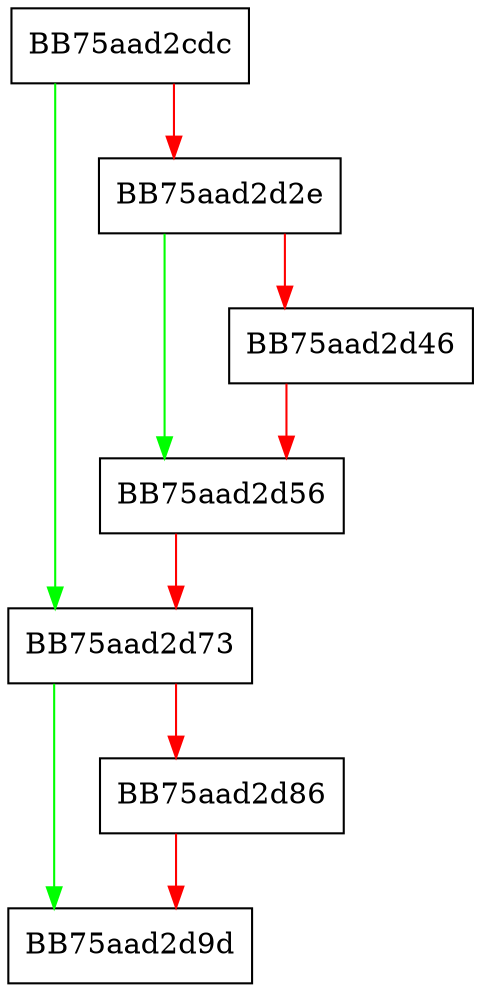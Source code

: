 digraph MpPathForEachFile {
  node [shape="box"];
  graph [splines=ortho];
  BB75aad2cdc -> BB75aad2d73 [color="green"];
  BB75aad2cdc -> BB75aad2d2e [color="red"];
  BB75aad2d2e -> BB75aad2d56 [color="green"];
  BB75aad2d2e -> BB75aad2d46 [color="red"];
  BB75aad2d46 -> BB75aad2d56 [color="red"];
  BB75aad2d56 -> BB75aad2d73 [color="red"];
  BB75aad2d73 -> BB75aad2d9d [color="green"];
  BB75aad2d73 -> BB75aad2d86 [color="red"];
  BB75aad2d86 -> BB75aad2d9d [color="red"];
}